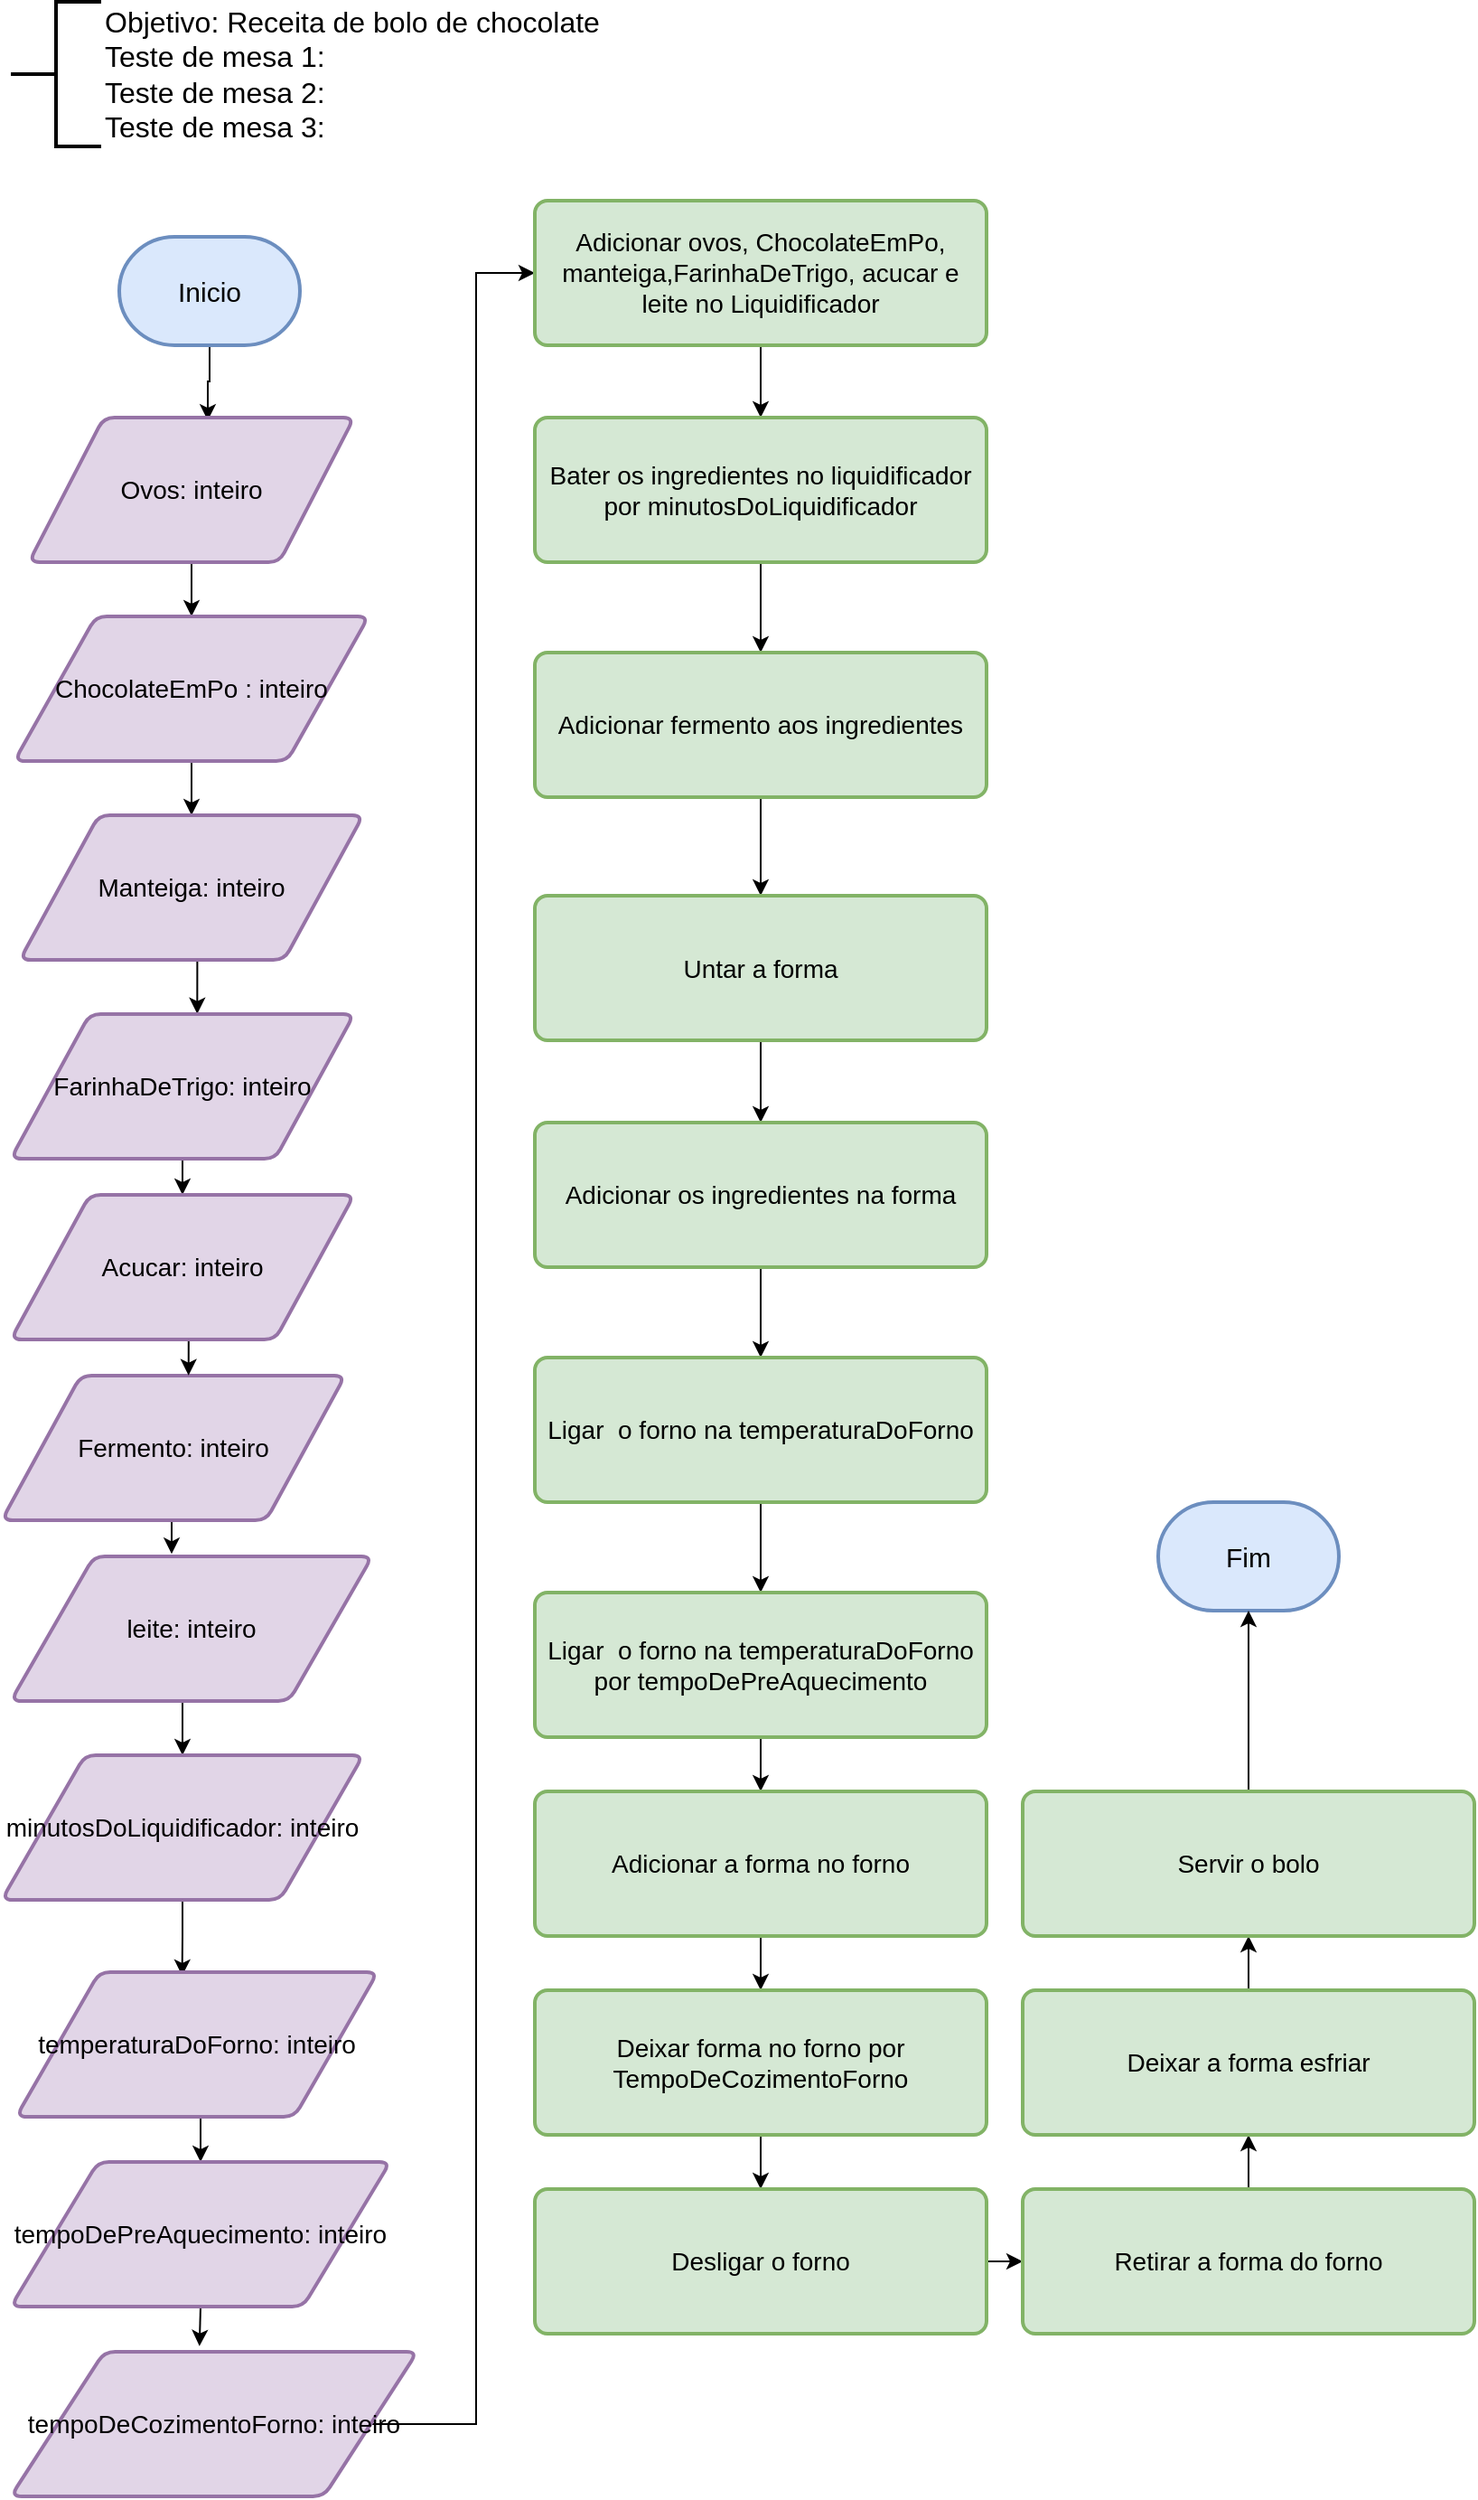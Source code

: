 <mxfile version="14.6.10" type="google"><diagram id="XNfZ9FETzHQ5JyLGDK4I" name="Page-1"><mxGraphModel dx="1021" dy="569" grid="1" gridSize="10" guides="1" tooltips="1" connect="1" arrows="1" fold="1" page="1" pageScale="1" pageWidth="827" pageHeight="1169" math="0" shadow="0"><root><mxCell id="0"/><mxCell id="1" parent="0"/><mxCell id="xMdBnVCvjUwrQmB-EE40-1" value="&lt;font style=&quot;font-size: 16px&quot;&gt;Objetivo: Receita de bolo de chocolate&amp;nbsp;&lt;br&gt;Teste de mesa 1:&amp;nbsp;&lt;br&gt;Teste de mesa 2:&amp;nbsp;&lt;br&gt;Teste de mesa 3:&lt;br&gt;&lt;/font&gt;" style="strokeWidth=2;html=1;shape=mxgraph.flowchart.annotation_2;align=left;labelPosition=right;pointerEvents=1;" parent="1" vertex="1"><mxGeometry x="10" y="10" width="50" height="80" as="geometry"/></mxCell><mxCell id="j_05rJoYeBN9qi8oqwqP-21" style="edgeStyle=orthogonalEdgeStyle;rounded=0;orthogonalLoop=1;jettySize=auto;html=1;exitX=0.5;exitY=1;exitDx=0;exitDy=0;exitPerimeter=0;entryX=0.55;entryY=0.02;entryDx=0;entryDy=0;entryPerimeter=0;" edge="1" parent="1" source="xMdBnVCvjUwrQmB-EE40-4" target="j_05rJoYeBN9qi8oqwqP-9"><mxGeometry relative="1" as="geometry"/></mxCell><mxCell id="xMdBnVCvjUwrQmB-EE40-4" value="&lt;font style=&quot;font-size: 15px&quot;&gt;Inicio&lt;/font&gt;" style="strokeWidth=2;html=1;shape=mxgraph.flowchart.terminator;whiteSpace=wrap;fillColor=#dae8fc;strokeColor=#6c8ebf;" parent="1" vertex="1"><mxGeometry x="70" y="140" width="100" height="60" as="geometry"/></mxCell><mxCell id="xMdBnVCvjUwrQmB-EE40-5" value="&lt;font style=&quot;font-size: 15px&quot;&gt;Fim&lt;/font&gt;" style="strokeWidth=2;html=1;shape=mxgraph.flowchart.terminator;whiteSpace=wrap;fillColor=#dae8fc;strokeColor=#6c8ebf;" parent="1" vertex="1"><mxGeometry x="645" y="840" width="100" height="60" as="geometry"/></mxCell><mxCell id="j_05rJoYeBN9qi8oqwqP-28" style="edgeStyle=orthogonalEdgeStyle;rounded=0;orthogonalLoop=1;jettySize=auto;html=1;exitX=0.5;exitY=1;exitDx=0;exitDy=0;entryX=0.5;entryY=0;entryDx=0;entryDy=0;" edge="1" parent="1" source="j_05rJoYeBN9qi8oqwqP-6" target="j_05rJoYeBN9qi8oqwqP-17"><mxGeometry relative="1" as="geometry"/></mxCell><mxCell id="j_05rJoYeBN9qi8oqwqP-6" value="&lt;font style=&quot;font-size: 14px&quot;&gt;leite&lt;/font&gt;&lt;span style=&quot;font-size: 14px&quot;&gt;: inteiro&lt;/span&gt;" style="shape=parallelogram;html=1;strokeWidth=2;perimeter=parallelogramPerimeter;whiteSpace=wrap;rounded=1;arcSize=12;size=0.23;fillColor=#e1d5e7;strokeColor=#9673a6;" vertex="1" parent="1"><mxGeometry x="10" y="870" width="200" height="80" as="geometry"/></mxCell><mxCell id="j_05rJoYeBN9qi8oqwqP-27" style="edgeStyle=orthogonalEdgeStyle;rounded=0;orthogonalLoop=1;jettySize=auto;html=1;exitX=0.5;exitY=1;exitDx=0;exitDy=0;entryX=0.445;entryY=-0.017;entryDx=0;entryDy=0;entryPerimeter=0;" edge="1" parent="1" source="j_05rJoYeBN9qi8oqwqP-8" target="j_05rJoYeBN9qi8oqwqP-6"><mxGeometry relative="1" as="geometry"/></mxCell><mxCell id="j_05rJoYeBN9qi8oqwqP-8" value="&lt;font style=&quot;font-size: 14px&quot;&gt;Fermento&lt;/font&gt;&lt;span style=&quot;font-size: 14px&quot;&gt;: inteiro&lt;/span&gt;" style="shape=parallelogram;html=1;strokeWidth=2;perimeter=parallelogramPerimeter;whiteSpace=wrap;rounded=1;arcSize=12;size=0.23;fillColor=#e1d5e7;strokeColor=#9673a6;" vertex="1" parent="1"><mxGeometry x="5" y="770" width="190" height="80" as="geometry"/></mxCell><mxCell id="j_05rJoYeBN9qi8oqwqP-22" style="edgeStyle=orthogonalEdgeStyle;rounded=0;orthogonalLoop=1;jettySize=auto;html=1;exitX=0.5;exitY=1;exitDx=0;exitDy=0;entryX=0.5;entryY=0;entryDx=0;entryDy=0;" edge="1" parent="1" source="j_05rJoYeBN9qi8oqwqP-9" target="j_05rJoYeBN9qi8oqwqP-10"><mxGeometry relative="1" as="geometry"/></mxCell><mxCell id="j_05rJoYeBN9qi8oqwqP-9" value="&lt;font style=&quot;font-size: 14px&quot;&gt;Ovos: inteiro&lt;/font&gt;" style="shape=parallelogram;html=1;strokeWidth=2;perimeter=parallelogramPerimeter;whiteSpace=wrap;rounded=1;arcSize=12;size=0.23;fillColor=#e1d5e7;strokeColor=#9673a6;" vertex="1" parent="1"><mxGeometry x="20" y="240" width="180" height="80" as="geometry"/></mxCell><mxCell id="j_05rJoYeBN9qi8oqwqP-23" style="edgeStyle=orthogonalEdgeStyle;rounded=0;orthogonalLoop=1;jettySize=auto;html=1;exitX=0.5;exitY=1;exitDx=0;exitDy=0;entryX=0.5;entryY=0;entryDx=0;entryDy=0;" edge="1" parent="1" source="j_05rJoYeBN9qi8oqwqP-10" target="j_05rJoYeBN9qi8oqwqP-11"><mxGeometry relative="1" as="geometry"/></mxCell><mxCell id="j_05rJoYeBN9qi8oqwqP-10" value="&lt;font style=&quot;font-size: 14px&quot;&gt;ChocolateEmPo&amp;nbsp;&lt;/font&gt;&lt;span style=&quot;font-size: 14px&quot;&gt;: inteiro&lt;/span&gt;" style="shape=parallelogram;html=1;strokeWidth=2;perimeter=parallelogramPerimeter;whiteSpace=wrap;rounded=1;arcSize=12;size=0.23;fillColor=#e1d5e7;strokeColor=#9673a6;" vertex="1" parent="1"><mxGeometry x="12" y="350" width="196" height="80" as="geometry"/></mxCell><mxCell id="j_05rJoYeBN9qi8oqwqP-24" style="edgeStyle=orthogonalEdgeStyle;rounded=0;orthogonalLoop=1;jettySize=auto;html=1;exitX=0.5;exitY=1;exitDx=0;exitDy=0;entryX=0.543;entryY=-0.002;entryDx=0;entryDy=0;entryPerimeter=0;" edge="1" parent="1" source="j_05rJoYeBN9qi8oqwqP-11" target="j_05rJoYeBN9qi8oqwqP-12"><mxGeometry relative="1" as="geometry"/></mxCell><mxCell id="j_05rJoYeBN9qi8oqwqP-11" value="&lt;font style=&quot;font-size: 14px&quot;&gt;Manteiga&lt;/font&gt;&lt;span style=&quot;font-size: 14px&quot;&gt;: inteiro&lt;/span&gt;" style="shape=parallelogram;html=1;strokeWidth=2;perimeter=parallelogramPerimeter;whiteSpace=wrap;rounded=1;arcSize=12;size=0.23;fillColor=#e1d5e7;strokeColor=#9673a6;" vertex="1" parent="1"><mxGeometry x="15" y="460" width="190" height="80" as="geometry"/></mxCell><mxCell id="j_05rJoYeBN9qi8oqwqP-25" style="edgeStyle=orthogonalEdgeStyle;rounded=0;orthogonalLoop=1;jettySize=auto;html=1;exitX=0.5;exitY=1;exitDx=0;exitDy=0;entryX=0.5;entryY=0;entryDx=0;entryDy=0;" edge="1" parent="1" source="j_05rJoYeBN9qi8oqwqP-12" target="j_05rJoYeBN9qi8oqwqP-13"><mxGeometry relative="1" as="geometry"/></mxCell><mxCell id="j_05rJoYeBN9qi8oqwqP-12" value="&lt;font style=&quot;font-size: 14px&quot;&gt;FarinhaDeTrigo&lt;/font&gt;&lt;span style=&quot;font-size: 14px&quot;&gt;: inteiro&lt;/span&gt;" style="shape=parallelogram;html=1;strokeWidth=2;perimeter=parallelogramPerimeter;whiteSpace=wrap;rounded=1;arcSize=12;size=0.23;fillColor=#e1d5e7;strokeColor=#9673a6;" vertex="1" parent="1"><mxGeometry x="10" y="570" width="190" height="80" as="geometry"/></mxCell><mxCell id="j_05rJoYeBN9qi8oqwqP-26" style="edgeStyle=orthogonalEdgeStyle;rounded=0;orthogonalLoop=1;jettySize=auto;html=1;exitX=0.5;exitY=1;exitDx=0;exitDy=0;entryX=0.544;entryY=-0.002;entryDx=0;entryDy=0;entryPerimeter=0;" edge="1" parent="1" source="j_05rJoYeBN9qi8oqwqP-13" target="j_05rJoYeBN9qi8oqwqP-8"><mxGeometry relative="1" as="geometry"/></mxCell><mxCell id="j_05rJoYeBN9qi8oqwqP-13" value="&lt;font style=&quot;font-size: 14px&quot;&gt;Acucar&lt;/font&gt;&lt;span style=&quot;font-size: 14px&quot;&gt;: inteiro&lt;/span&gt;" style="shape=parallelogram;html=1;strokeWidth=2;perimeter=parallelogramPerimeter;whiteSpace=wrap;rounded=1;arcSize=12;size=0.23;fillColor=#e1d5e7;strokeColor=#9673a6;" vertex="1" parent="1"><mxGeometry x="10" y="670" width="190" height="80" as="geometry"/></mxCell><mxCell id="j_05rJoYeBN9qi8oqwqP-33" style="edgeStyle=orthogonalEdgeStyle;rounded=0;orthogonalLoop=1;jettySize=auto;html=1;exitX=0.5;exitY=1;exitDx=0;exitDy=0;entryX=0.459;entryY=0.025;entryDx=0;entryDy=0;entryPerimeter=0;" edge="1" parent="1" source="j_05rJoYeBN9qi8oqwqP-17" target="j_05rJoYeBN9qi8oqwqP-18"><mxGeometry relative="1" as="geometry"/></mxCell><mxCell id="j_05rJoYeBN9qi8oqwqP-17" value="&lt;font style=&quot;font-size: 14px&quot;&gt;minutosDoLiquidificador&lt;/font&gt;&lt;span style=&quot;font-size: 14px&quot;&gt;: inteiro&lt;/span&gt;" style="shape=parallelogram;html=1;strokeWidth=2;perimeter=parallelogramPerimeter;whiteSpace=wrap;rounded=1;arcSize=12;size=0.23;fillColor=#e1d5e7;strokeColor=#9673a6;" vertex="1" parent="1"><mxGeometry x="5" y="980" width="200" height="80" as="geometry"/></mxCell><mxCell id="j_05rJoYeBN9qi8oqwqP-30" style="edgeStyle=orthogonalEdgeStyle;rounded=0;orthogonalLoop=1;jettySize=auto;html=1;exitX=0.5;exitY=1;exitDx=0;exitDy=0;entryX=0.5;entryY=0;entryDx=0;entryDy=0;" edge="1" parent="1" source="j_05rJoYeBN9qi8oqwqP-18" target="j_05rJoYeBN9qi8oqwqP-19"><mxGeometry relative="1" as="geometry"/></mxCell><mxCell id="j_05rJoYeBN9qi8oqwqP-18" value="&lt;font style=&quot;font-size: 14px&quot;&gt;temperaturaDoForno&lt;/font&gt;&lt;span style=&quot;font-size: 14px&quot;&gt;: inteiro&lt;/span&gt;" style="shape=parallelogram;html=1;strokeWidth=2;perimeter=parallelogramPerimeter;whiteSpace=wrap;rounded=1;arcSize=12;size=0.23;fillColor=#e1d5e7;strokeColor=#9673a6;" vertex="1" parent="1"><mxGeometry x="13" y="1100" width="200" height="80" as="geometry"/></mxCell><mxCell id="j_05rJoYeBN9qi8oqwqP-31" style="edgeStyle=orthogonalEdgeStyle;rounded=0;orthogonalLoop=1;jettySize=auto;html=1;exitX=0.5;exitY=1;exitDx=0;exitDy=0;entryX=0.464;entryY=-0.039;entryDx=0;entryDy=0;entryPerimeter=0;" edge="1" parent="1" source="j_05rJoYeBN9qi8oqwqP-19" target="j_05rJoYeBN9qi8oqwqP-20"><mxGeometry relative="1" as="geometry"/></mxCell><mxCell id="j_05rJoYeBN9qi8oqwqP-19" value="&lt;font style=&quot;font-size: 14px&quot;&gt;tempoDePreAquecimento&lt;/font&gt;&lt;span style=&quot;font-size: 14px&quot;&gt;: inteiro&lt;/span&gt;" style="shape=parallelogram;html=1;strokeWidth=2;perimeter=parallelogramPerimeter;whiteSpace=wrap;rounded=1;arcSize=12;size=0.23;fillColor=#e1d5e7;strokeColor=#9673a6;" vertex="1" parent="1"><mxGeometry x="10" y="1205" width="210" height="80" as="geometry"/></mxCell><mxCell id="j_05rJoYeBN9qi8oqwqP-35" style="edgeStyle=orthogonalEdgeStyle;rounded=0;orthogonalLoop=1;jettySize=auto;html=1;exitX=1;exitY=0.5;exitDx=0;exitDy=0;entryX=0;entryY=0.5;entryDx=0;entryDy=0;" edge="1" parent="1" source="j_05rJoYeBN9qi8oqwqP-20" target="j_05rJoYeBN9qi8oqwqP-34"><mxGeometry relative="1" as="geometry"/></mxCell><mxCell id="j_05rJoYeBN9qi8oqwqP-20" value="&lt;font style=&quot;font-size: 14px&quot;&gt;tempoDeCozimentoForno&lt;/font&gt;&lt;span style=&quot;font-size: 14px&quot;&gt;: inteiro&lt;/span&gt;" style="shape=parallelogram;html=1;strokeWidth=2;perimeter=parallelogramPerimeter;whiteSpace=wrap;rounded=1;arcSize=12;size=0.23;fillColor=#e1d5e7;strokeColor=#9673a6;" vertex="1" parent="1"><mxGeometry x="10" y="1310" width="225" height="80" as="geometry"/></mxCell><mxCell id="j_05rJoYeBN9qi8oqwqP-50" style="edgeStyle=orthogonalEdgeStyle;rounded=0;orthogonalLoop=1;jettySize=auto;html=1;exitX=0.5;exitY=1;exitDx=0;exitDy=0;entryX=0.5;entryY=0;entryDx=0;entryDy=0;" edge="1" parent="1" source="j_05rJoYeBN9qi8oqwqP-34" target="j_05rJoYeBN9qi8oqwqP-36"><mxGeometry relative="1" as="geometry"/></mxCell><mxCell id="j_05rJoYeBN9qi8oqwqP-34" value="&lt;font style=&quot;font-size: 14px&quot;&gt;Adicionar ovos, ChocolateEmPo, manteiga,FarinhaDeTrigo, acucar e leite no Liquidificador&lt;/font&gt;" style="rounded=1;whiteSpace=wrap;html=1;absoluteArcSize=1;arcSize=14;strokeWidth=2;fillColor=#d5e8d4;strokeColor=#82b366;" vertex="1" parent="1"><mxGeometry x="300" y="120" width="250" height="80" as="geometry"/></mxCell><mxCell id="j_05rJoYeBN9qi8oqwqP-51" style="edgeStyle=orthogonalEdgeStyle;rounded=0;orthogonalLoop=1;jettySize=auto;html=1;exitX=0.5;exitY=1;exitDx=0;exitDy=0;entryX=0.5;entryY=0;entryDx=0;entryDy=0;" edge="1" parent="1" source="j_05rJoYeBN9qi8oqwqP-36" target="j_05rJoYeBN9qi8oqwqP-37"><mxGeometry relative="1" as="geometry"/></mxCell><mxCell id="j_05rJoYeBN9qi8oqwqP-36" value="&lt;font style=&quot;font-size: 14px&quot;&gt;Bater os ingredientes no liquidificador por minutosDoLiquidificador&lt;/font&gt;" style="rounded=1;whiteSpace=wrap;html=1;absoluteArcSize=1;arcSize=14;strokeWidth=2;fillColor=#d5e8d4;strokeColor=#82b366;" vertex="1" parent="1"><mxGeometry x="300" y="240" width="250" height="80" as="geometry"/></mxCell><mxCell id="j_05rJoYeBN9qi8oqwqP-53" value="" style="edgeStyle=orthogonalEdgeStyle;rounded=0;orthogonalLoop=1;jettySize=auto;html=1;" edge="1" parent="1" source="j_05rJoYeBN9qi8oqwqP-37" target="j_05rJoYeBN9qi8oqwqP-38"><mxGeometry relative="1" as="geometry"/></mxCell><mxCell id="j_05rJoYeBN9qi8oqwqP-37" value="&lt;font style=&quot;font-size: 14px&quot;&gt;Adicionar fermento aos ingredientes&lt;/font&gt;" style="rounded=1;whiteSpace=wrap;html=1;absoluteArcSize=1;arcSize=14;strokeWidth=2;fillColor=#d5e8d4;strokeColor=#82b366;" vertex="1" parent="1"><mxGeometry x="300" y="370" width="250" height="80" as="geometry"/></mxCell><mxCell id="j_05rJoYeBN9qi8oqwqP-54" value="" style="edgeStyle=orthogonalEdgeStyle;rounded=0;orthogonalLoop=1;jettySize=auto;html=1;" edge="1" parent="1" source="j_05rJoYeBN9qi8oqwqP-38" target="j_05rJoYeBN9qi8oqwqP-39"><mxGeometry relative="1" as="geometry"/></mxCell><mxCell id="j_05rJoYeBN9qi8oqwqP-38" value="&lt;font style=&quot;font-size: 14px&quot;&gt;Untar a forma&lt;/font&gt;" style="rounded=1;whiteSpace=wrap;html=1;absoluteArcSize=1;arcSize=14;strokeWidth=2;fillColor=#d5e8d4;strokeColor=#82b366;" vertex="1" parent="1"><mxGeometry x="300" y="504.5" width="250" height="80" as="geometry"/></mxCell><mxCell id="j_05rJoYeBN9qi8oqwqP-55" value="" style="edgeStyle=orthogonalEdgeStyle;rounded=0;orthogonalLoop=1;jettySize=auto;html=1;" edge="1" parent="1" source="j_05rJoYeBN9qi8oqwqP-39" target="j_05rJoYeBN9qi8oqwqP-40"><mxGeometry relative="1" as="geometry"/></mxCell><mxCell id="j_05rJoYeBN9qi8oqwqP-39" value="&lt;font style=&quot;font-size: 14px&quot;&gt;Adicionar os ingredientes na forma&lt;/font&gt;" style="rounded=1;whiteSpace=wrap;html=1;absoluteArcSize=1;arcSize=14;strokeWidth=2;fillColor=#d5e8d4;strokeColor=#82b366;" vertex="1" parent="1"><mxGeometry x="300" y="630" width="250" height="80" as="geometry"/></mxCell><mxCell id="j_05rJoYeBN9qi8oqwqP-56" value="" style="edgeStyle=orthogonalEdgeStyle;rounded=0;orthogonalLoop=1;jettySize=auto;html=1;" edge="1" parent="1" source="j_05rJoYeBN9qi8oqwqP-40" target="j_05rJoYeBN9qi8oqwqP-41"><mxGeometry relative="1" as="geometry"/></mxCell><mxCell id="j_05rJoYeBN9qi8oqwqP-40" value="&lt;span style=&quot;font-size: 14px&quot;&gt;Ligar&amp;nbsp; o forno na temperaturaDoForno&lt;/span&gt;" style="rounded=1;whiteSpace=wrap;html=1;absoluteArcSize=1;arcSize=14;strokeWidth=2;fillColor=#d5e8d4;strokeColor=#82b366;" vertex="1" parent="1"><mxGeometry x="300" y="760" width="250" height="80" as="geometry"/></mxCell><mxCell id="j_05rJoYeBN9qi8oqwqP-57" value="" style="edgeStyle=orthogonalEdgeStyle;rounded=0;orthogonalLoop=1;jettySize=auto;html=1;" edge="1" parent="1" source="j_05rJoYeBN9qi8oqwqP-41" target="j_05rJoYeBN9qi8oqwqP-42"><mxGeometry relative="1" as="geometry"/></mxCell><mxCell id="j_05rJoYeBN9qi8oqwqP-41" value="&lt;span style=&quot;font-size: 14px&quot;&gt;Ligar&amp;nbsp; o forno na temperaturaDoForno por tempoDePreAquecimento&lt;/span&gt;" style="rounded=1;whiteSpace=wrap;html=1;absoluteArcSize=1;arcSize=14;strokeWidth=2;fillColor=#d5e8d4;strokeColor=#82b366;" vertex="1" parent="1"><mxGeometry x="300" y="890" width="250" height="80" as="geometry"/></mxCell><mxCell id="j_05rJoYeBN9qi8oqwqP-58" value="" style="edgeStyle=orthogonalEdgeStyle;rounded=0;orthogonalLoop=1;jettySize=auto;html=1;" edge="1" parent="1" source="j_05rJoYeBN9qi8oqwqP-42" target="j_05rJoYeBN9qi8oqwqP-43"><mxGeometry relative="1" as="geometry"/></mxCell><mxCell id="j_05rJoYeBN9qi8oqwqP-42" value="&lt;span style=&quot;font-size: 14px&quot;&gt;Adicionar a forma no forno&lt;/span&gt;" style="rounded=1;whiteSpace=wrap;html=1;absoluteArcSize=1;arcSize=14;strokeWidth=2;fillColor=#d5e8d4;strokeColor=#82b366;" vertex="1" parent="1"><mxGeometry x="300" y="1000" width="250" height="80" as="geometry"/></mxCell><mxCell id="j_05rJoYeBN9qi8oqwqP-59" value="" style="edgeStyle=orthogonalEdgeStyle;rounded=0;orthogonalLoop=1;jettySize=auto;html=1;" edge="1" parent="1" source="j_05rJoYeBN9qi8oqwqP-43" target="j_05rJoYeBN9qi8oqwqP-44"><mxGeometry relative="1" as="geometry"/></mxCell><mxCell id="j_05rJoYeBN9qi8oqwqP-43" value="&lt;span style=&quot;font-size: 14px&quot;&gt;Deixar forma no forno por TempoDeCozimentoForno&lt;/span&gt;" style="rounded=1;whiteSpace=wrap;html=1;absoluteArcSize=1;arcSize=14;strokeWidth=2;fillColor=#d5e8d4;strokeColor=#82b366;" vertex="1" parent="1"><mxGeometry x="300" y="1110" width="250" height="80" as="geometry"/></mxCell><mxCell id="j_05rJoYeBN9qi8oqwqP-60" style="edgeStyle=orthogonalEdgeStyle;rounded=0;orthogonalLoop=1;jettySize=auto;html=1;exitX=1;exitY=0.5;exitDx=0;exitDy=0;entryX=0;entryY=0.5;entryDx=0;entryDy=0;" edge="1" parent="1" source="j_05rJoYeBN9qi8oqwqP-44" target="j_05rJoYeBN9qi8oqwqP-45"><mxGeometry relative="1" as="geometry"/></mxCell><mxCell id="j_05rJoYeBN9qi8oqwqP-44" value="&lt;span style=&quot;font-size: 14px&quot;&gt;Desligar o forno&lt;/span&gt;" style="rounded=1;whiteSpace=wrap;html=1;absoluteArcSize=1;arcSize=14;strokeWidth=2;fillColor=#d5e8d4;strokeColor=#82b366;" vertex="1" parent="1"><mxGeometry x="300" y="1220" width="250" height="80" as="geometry"/></mxCell><mxCell id="j_05rJoYeBN9qi8oqwqP-61" value="" style="edgeStyle=orthogonalEdgeStyle;rounded=0;orthogonalLoop=1;jettySize=auto;html=1;" edge="1" parent="1" source="j_05rJoYeBN9qi8oqwqP-45" target="j_05rJoYeBN9qi8oqwqP-46"><mxGeometry relative="1" as="geometry"/></mxCell><mxCell id="j_05rJoYeBN9qi8oqwqP-45" value="&lt;span style=&quot;font-size: 14px&quot;&gt;Retirar a forma do forno&lt;/span&gt;" style="rounded=1;whiteSpace=wrap;html=1;absoluteArcSize=1;arcSize=14;strokeWidth=2;fillColor=#d5e8d4;strokeColor=#82b366;" vertex="1" parent="1"><mxGeometry x="570" y="1220" width="250" height="80" as="geometry"/></mxCell><mxCell id="j_05rJoYeBN9qi8oqwqP-62" value="" style="edgeStyle=orthogonalEdgeStyle;rounded=0;orthogonalLoop=1;jettySize=auto;html=1;" edge="1" parent="1" source="j_05rJoYeBN9qi8oqwqP-46" target="j_05rJoYeBN9qi8oqwqP-49"><mxGeometry relative="1" as="geometry"/></mxCell><mxCell id="j_05rJoYeBN9qi8oqwqP-46" value="&lt;span style=&quot;font-size: 14px&quot;&gt;Deixar a forma esfriar&lt;/span&gt;" style="rounded=1;whiteSpace=wrap;html=1;absoluteArcSize=1;arcSize=14;strokeWidth=2;fillColor=#d5e8d4;strokeColor=#82b366;" vertex="1" parent="1"><mxGeometry x="570" y="1110" width="250" height="80" as="geometry"/></mxCell><mxCell id="j_05rJoYeBN9qi8oqwqP-63" value="" style="edgeStyle=orthogonalEdgeStyle;rounded=0;orthogonalLoop=1;jettySize=auto;html=1;" edge="1" parent="1" source="j_05rJoYeBN9qi8oqwqP-49" target="xMdBnVCvjUwrQmB-EE40-5"><mxGeometry relative="1" as="geometry"/></mxCell><mxCell id="j_05rJoYeBN9qi8oqwqP-49" value="&lt;span style=&quot;font-size: 14px&quot;&gt;Servir o bolo&lt;/span&gt;" style="rounded=1;whiteSpace=wrap;html=1;absoluteArcSize=1;arcSize=14;strokeWidth=2;fillColor=#d5e8d4;strokeColor=#82b366;" vertex="1" parent="1"><mxGeometry x="570" y="1000" width="250" height="80" as="geometry"/></mxCell></root></mxGraphModel></diagram></mxfile>